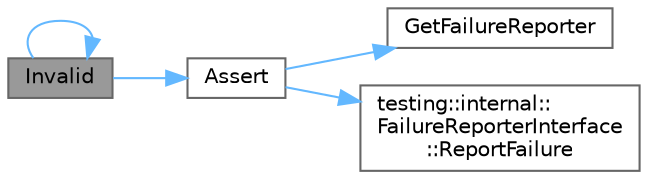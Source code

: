 digraph "Invalid"
{
 // LATEX_PDF_SIZE
  bgcolor="transparent";
  edge [fontname=Helvetica,fontsize=10,labelfontname=Helvetica,labelfontsize=10];
  node [fontname=Helvetica,fontsize=10,shape=box,height=0.2,width=0.4];
  rankdir="LR";
  Node1 [id="Node000001",label="Invalid",height=0.2,width=0.4,color="gray40", fillcolor="grey60", style="filled", fontcolor="black",tooltip=" "];
  Node1 -> Node2 [id="edge1_Node000001_Node000002",color="steelblue1",style="solid",tooltip=" "];
  Node2 [id="Node000002",label="Assert",height=0.2,width=0.4,color="grey40", fillcolor="white", style="filled",URL="$namespacetesting_1_1internal.html#a6299687f230abaa0a27ca47cfae7ddc9",tooltip=" "];
  Node2 -> Node3 [id="edge2_Node000002_Node000003",color="steelblue1",style="solid",tooltip=" "];
  Node3 [id="Node000003",label="GetFailureReporter",height=0.2,width=0.4,color="grey40", fillcolor="white", style="filled",URL="$namespacetesting_1_1internal.html#a045952b60174d97d259c5a49c5a63373",tooltip=" "];
  Node2 -> Node4 [id="edge3_Node000002_Node000004",color="steelblue1",style="solid",tooltip=" "];
  Node4 [id="Node000004",label="testing::internal::\lFailureReporterInterface\l::ReportFailure",height=0.2,width=0.4,color="grey40", fillcolor="white", style="filled",URL="$classtesting_1_1internal_1_1_failure_reporter_interface.html#a71297bd00d137fb31236a88d65c392a3",tooltip=" "];
  Node1 -> Node1 [id="edge4_Node000001_Node000001",color="steelblue1",style="solid",tooltip=" "];
}
